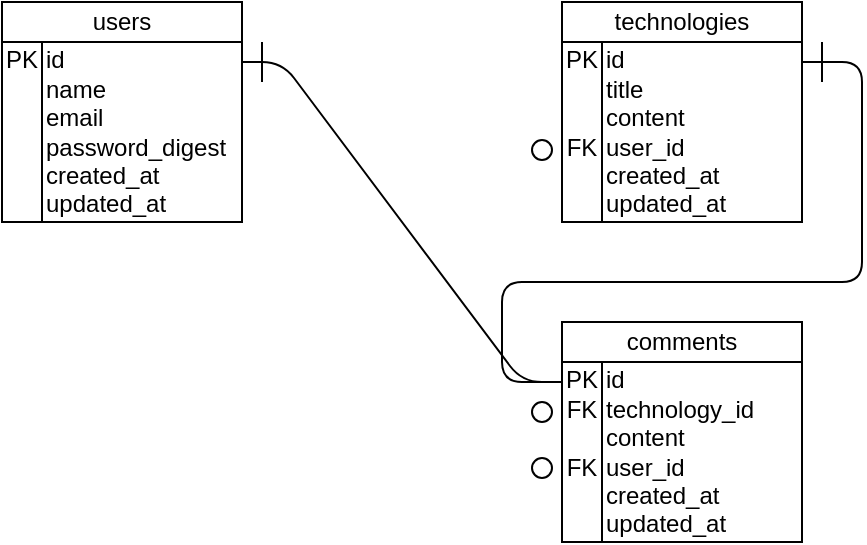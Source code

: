 <mxfile version="14.4.8" type="github">
  <diagram id="C5RBs43oDa-KdzZeNtuy" name="Page-1">
    <mxGraphModel dx="160" dy="244" grid="1" gridSize="10" guides="1" tooltips="1" connect="1" arrows="1" fold="1" page="1" pageScale="1" pageWidth="827" pageHeight="1169" math="0" shadow="0">
      <root>
        <mxCell id="WIyWlLk6GJQsqaUBKTNV-0" />
        <mxCell id="WIyWlLk6GJQsqaUBKTNV-1" parent="WIyWlLk6GJQsqaUBKTNV-0" />
        <mxCell id="pCgCUVmiU18mvCE16sPe-0" value="users" style="rounded=0;whiteSpace=wrap;html=1;" parent="WIyWlLk6GJQsqaUBKTNV-1" vertex="1">
          <mxGeometry x="200" y="120" width="120" height="20" as="geometry" />
        </mxCell>
        <mxCell id="pCgCUVmiU18mvCE16sPe-1" value="id&lt;br&gt;name&lt;br&gt;email&lt;br&gt;password_digest&lt;br&gt;&lt;span style=&quot;&quot;&gt;created_at&lt;/span&gt;&lt;br style=&quot;&quot;&gt;&lt;span style=&quot;&quot;&gt;updated_at&lt;/span&gt;" style="rounded=0;whiteSpace=wrap;html=1;align=left;" parent="WIyWlLk6GJQsqaUBKTNV-1" vertex="1">
          <mxGeometry x="220" y="140" width="100" height="90" as="geometry" />
        </mxCell>
        <mxCell id="pCgCUVmiU18mvCE16sPe-2" value="technologies" style="rounded=0;whiteSpace=wrap;html=1;" parent="WIyWlLk6GJQsqaUBKTNV-1" vertex="1">
          <mxGeometry x="480" y="120" width="120" height="20" as="geometry" />
        </mxCell>
        <mxCell id="pCgCUVmiU18mvCE16sPe-3" value="id&lt;br&gt;title&lt;br&gt;content&lt;br&gt;user_id&lt;br&gt;created_at&lt;br&gt;updated_at" style="rounded=0;whiteSpace=wrap;html=1;align=left;" parent="WIyWlLk6GJQsqaUBKTNV-1" vertex="1">
          <mxGeometry x="500" y="140" width="100" height="90" as="geometry" />
        </mxCell>
        <mxCell id="pCgCUVmiU18mvCE16sPe-4" value="comments" style="rounded=0;whiteSpace=wrap;html=1;" parent="WIyWlLk6GJQsqaUBKTNV-1" vertex="1">
          <mxGeometry x="480" y="280" width="120" height="20" as="geometry" />
        </mxCell>
        <mxCell id="pCgCUVmiU18mvCE16sPe-5" value="id&lt;br&gt;technology_id&lt;br&gt;content&lt;br&gt;user_id&lt;br&gt;&lt;span style=&quot;&quot;&gt;created_at&lt;/span&gt;&lt;br style=&quot;&quot;&gt;&lt;span style=&quot;&quot;&gt;updated_at&lt;/span&gt;" style="rounded=0;whiteSpace=wrap;html=1;align=left;" parent="WIyWlLk6GJQsqaUBKTNV-1" vertex="1">
          <mxGeometry x="500" y="300" width="100" height="90" as="geometry" />
        </mxCell>
        <mxCell id="pCgCUVmiU18mvCE16sPe-7" style="edgeStyle=orthogonalEdgeStyle;rounded=0;orthogonalLoop=1;jettySize=auto;html=1;exitX=0.5;exitY=1;exitDx=0;exitDy=0;" parent="WIyWlLk6GJQsqaUBKTNV-1" source="pCgCUVmiU18mvCE16sPe-3" target="pCgCUVmiU18mvCE16sPe-3" edge="1">
          <mxGeometry relative="1" as="geometry" />
        </mxCell>
        <mxCell id="dzhU60YBo2ulz0uhDh3O-3" value="" style="endArrow=none;html=1;" parent="WIyWlLk6GJQsqaUBKTNV-1" edge="1">
          <mxGeometry width="50" height="50" relative="1" as="geometry">
            <mxPoint x="320" y="150" as="sourcePoint" />
            <mxPoint x="480" y="310" as="targetPoint" />
            <Array as="points">
              <mxPoint x="340" y="150" />
              <mxPoint x="460" y="310" />
            </Array>
          </mxGeometry>
        </mxCell>
        <mxCell id="dzhU60YBo2ulz0uhDh3O-6" value="" style="endArrow=none;html=1;entryX=1;entryY=0.111;entryDx=0;entryDy=0;entryPerimeter=0;" parent="WIyWlLk6GJQsqaUBKTNV-1" target="pCgCUVmiU18mvCE16sPe-3" edge="1">
          <mxGeometry width="50" height="50" relative="1" as="geometry">
            <mxPoint x="480" y="310" as="sourcePoint" />
            <mxPoint x="630" y="150" as="targetPoint" />
            <Array as="points">
              <mxPoint x="450" y="310" />
              <mxPoint x="450" y="260" />
              <mxPoint x="630" y="260" />
              <mxPoint x="630" y="150" />
            </Array>
          </mxGeometry>
        </mxCell>
        <mxCell id="dzhU60YBo2ulz0uhDh3O-8" value="" style="endArrow=none;html=1;" parent="WIyWlLk6GJQsqaUBKTNV-1" edge="1">
          <mxGeometry width="50" height="50" relative="1" as="geometry">
            <mxPoint x="330" y="160" as="sourcePoint" />
            <mxPoint x="330" y="140" as="targetPoint" />
          </mxGeometry>
        </mxCell>
        <mxCell id="dzhU60YBo2ulz0uhDh3O-9" value="" style="endArrow=none;html=1;" parent="WIyWlLk6GJQsqaUBKTNV-1" edge="1">
          <mxGeometry width="50" height="50" relative="1" as="geometry">
            <mxPoint x="610" y="160" as="sourcePoint" />
            <mxPoint x="610" y="140" as="targetPoint" />
          </mxGeometry>
        </mxCell>
        <mxCell id="dzhU60YBo2ulz0uhDh3O-12" value="" style="ellipse;whiteSpace=wrap;html=1;aspect=fixed;" parent="WIyWlLk6GJQsqaUBKTNV-1" vertex="1">
          <mxGeometry x="465" y="189" width="10" height="10" as="geometry" />
        </mxCell>
        <mxCell id="Vqg8X6j4VUJN56HLp7Cf-0" value="PK&lt;br&gt;&lt;br&gt;&lt;br&gt;&lt;br&gt;&lt;br&gt;&lt;br&gt;" style="rounded=0;whiteSpace=wrap;html=1;" vertex="1" parent="WIyWlLk6GJQsqaUBKTNV-1">
          <mxGeometry x="200" y="140" width="20" height="90" as="geometry" />
        </mxCell>
        <mxCell id="Vqg8X6j4VUJN56HLp7Cf-1" value="PK&lt;br&gt;FK&lt;br&gt;&lt;br&gt;FK&lt;br&gt;&lt;br&gt;&lt;br&gt;" style="rounded=0;whiteSpace=wrap;html=1;" vertex="1" parent="WIyWlLk6GJQsqaUBKTNV-1">
          <mxGeometry x="480" y="300" width="20" height="90" as="geometry" />
        </mxCell>
        <mxCell id="Vqg8X6j4VUJN56HLp7Cf-2" value="PK&lt;br&gt;&lt;br&gt;&lt;br&gt;FK&lt;br&gt;&lt;br&gt;&lt;br&gt;" style="rounded=0;whiteSpace=wrap;html=1;" vertex="1" parent="WIyWlLk6GJQsqaUBKTNV-1">
          <mxGeometry x="480" y="140" width="20" height="90" as="geometry" />
        </mxCell>
        <mxCell id="Vqg8X6j4VUJN56HLp7Cf-6" value="" style="ellipse;whiteSpace=wrap;html=1;aspect=fixed;" vertex="1" parent="WIyWlLk6GJQsqaUBKTNV-1">
          <mxGeometry x="465" y="348" width="10" height="10" as="geometry" />
        </mxCell>
        <mxCell id="Vqg8X6j4VUJN56HLp7Cf-7" value="" style="ellipse;whiteSpace=wrap;html=1;aspect=fixed;" vertex="1" parent="WIyWlLk6GJQsqaUBKTNV-1">
          <mxGeometry x="465" y="320" width="10" height="10" as="geometry" />
        </mxCell>
      </root>
    </mxGraphModel>
  </diagram>
</mxfile>
